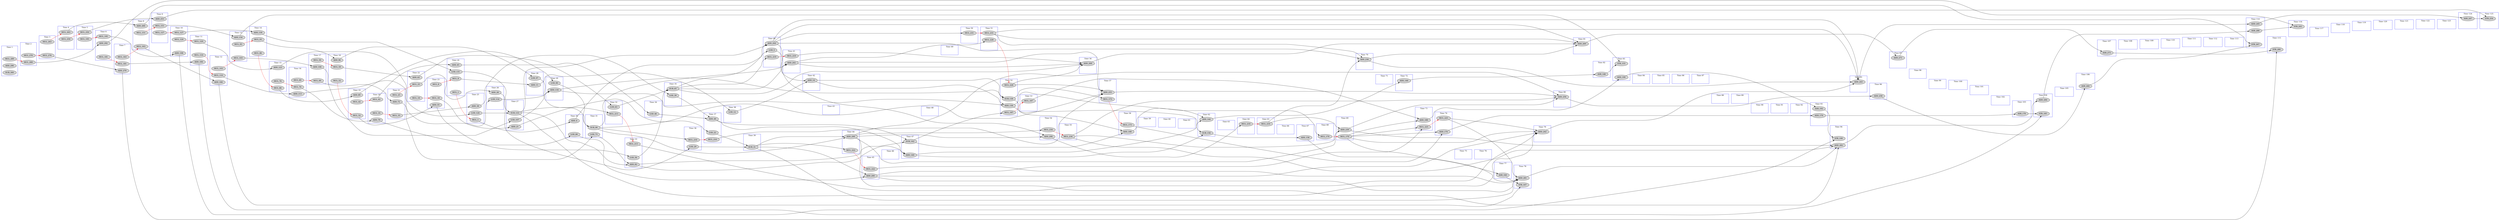 digraph jpeg_fdct_islow_dfg__6 {
  rankdir = LR;
  newrank="true"
  subgraph cluster_1 {
    rank=same;
    node [style=filled];
    label = "Time 1";
    color = blue;
    pseudo_1 [style=invis];
    MUL_289_0 [label=MUL_289]
    ADD_296
    SUB_300
  }
  subgraph cluster_2 {
    rank=same;
    node [style=filled];
    label = "Time 2";
    color = blue;
    pseudo_2 [style=invis];
    MUL_276_0 [label=MUL_276]
    MUL_289_1 [label=MUL_289]
  }
  subgraph cluster_3 {
    rank=same;
    node [style=filled];
    label = "Time 3";
    color = blue;
    pseudo_3 [style=invis];
    MUL_263_0 [label=MUL_263]
    MUL_276_1 [label=MUL_276]
  }
  subgraph cluster_4 {
    rank=same;
    node [style=filled];
    label = "Time 4";
    color = blue;
    pseudo_4 [style=invis];
    MUL_250_0 [label=MUL_250]
    MUL_263_1 [label=MUL_263]
  }
  subgraph cluster_5 {
    rank=same;
    node [style=filled];
    label = "Time 5";
    color = blue;
    pseudo_5 [style=invis];
    MUL_195_0 [label=MUL_195]
    MUL_250_1 [label=MUL_250]
  }
  subgraph cluster_6 {
    rank=same;
    node [style=filled];
    label = "Time 6";
    color = blue;
    pseudo_6 [style=invis];
    MUL_181_0 [label=MUL_181]
    MUL_195_1 [label=MUL_195]
    ADD_292
  }
  subgraph cluster_7 {
    rank=same;
    node [style=filled];
    label = "Time 7";
    color = blue;
    pseudo_7 [style=invis];
    MUL_163_0 [label=MUL_163]
    MUL_181_1 [label=MUL_181]
    ADD_279
  }
  subgraph cluster_8 {
    rank=same;
    node [style=filled];
    label = "Time 8";
    color = blue;
    pseudo_8 [style=invis];
    MUL_151_0 [label=MUL_151]
    MUL_163_1 [label=MUL_163]
    ADD_266
  }
  subgraph cluster_9 {
    rank=same;
    node [style=filled];
    label = "Time 9";
    color = blue;
    pseudo_9 [style=invis];
    MUL_127_0 [label=MUL_127]
    MUL_151_1 [label=MUL_151]
    ADD_253
  }
  subgraph cluster_10 {
    rank=same;
    node [style=filled];
    label = "Time 10";
    color = blue;
    pseudo_10 [style=invis];
    MUL_120_0 [label=MUL_120]
    MUL_127_1 [label=MUL_127]
    ADD_198
  }
  subgraph cluster_11 {
    rank=same;
    node [style=filled];
    label = "Time 11";
    color = blue;
    pseudo_11 [style=invis];
    MUL_110_0 [label=MUL_110]
    MUL_120_1 [label=MUL_120]
    ADD_184
  }
  subgraph cluster_12 {
    rank=same;
    node [style=filled];
    label = "Time 12";
    color = blue;
    pseudo_12 [style=invis];
    MUL_103_0 [label=MUL_103]
    MUL_110_1 [label=MUL_110]
    ADD_166
  }
  subgraph cluster_13 {
    rank=same;
    node [style=filled];
    label = "Time 13";
    color = blue;
    pseudo_13 [style=invis];
    MUL_93_0 [label=MUL_93]
    MUL_103_1 [label=MUL_103]
    ADD_154
  }
  subgraph cluster_14 {
    rank=same;
    node [style=filled];
    label = "Time 14";
    color = blue;
    pseudo_14 [style=invis];
    MUL_86_0 [label=MUL_86]
    MUL_93_1 [label=MUL_93]
    ADD_130
  }
  subgraph cluster_15 {
    rank=same;
    node [style=filled];
    label = "Time 15";
    color = blue;
    pseudo_15 [style=invis];
    MUL_76_0 [label=MUL_76]
    MUL_86_1 [label=MUL_86]
    ADD_123
  }
  subgraph cluster_16 {
    rank=same;
    node [style=filled];
    label = "Time 16";
    color = blue;
    pseudo_16 [style=invis];
    MUL_69_0 [label=MUL_69]
    MUL_76_1 [label=MUL_76]
    ADD_113
  }
  subgraph cluster_17 {
    rank=same;
    node [style=filled];
    label = "Time 17";
    color = blue;
    pseudo_17 [style=invis];
    MUL_59_0 [label=MUL_59]
    MUL_69_1 [label=MUL_69]
    ADD_106
  }
  subgraph cluster_18 {
    rank=same;
    node [style=filled];
    label = "Time 18";
    color = blue;
    pseudo_18 [style=invis];
    MUL_52_0 [label=MUL_52]
    MUL_59_1 [label=MUL_59]
    ADD_96
  }
  subgraph cluster_19 {
    rank=same;
    node [style=filled];
    label = "Time 19";
    color = blue;
    pseudo_19 [style=invis];
    MUL_42_0 [label=MUL_42]
    MUL_52_1 [label=MUL_52]
    ADD_89
  }
  subgraph cluster_20 {
    rank=same;
    node [style=filled];
    label = "Time 20";
    color = blue;
    pseudo_20 [style=invis];
    MUL_35_0 [label=MUL_35]
    MUL_42_1 [label=MUL_42]
    ADD_79
  }
  subgraph cluster_21 {
    rank=same;
    node [style=filled];
    label = "Time 21";
    color = blue;
    pseudo_21 [style=invis];
    MUL_25_0 [label=MUL_25]
    MUL_35_1 [label=MUL_35]
    ADD_72
  }
  subgraph cluster_22 {
    rank=same;
    node [style=filled];
    label = "Time 22";
    color = blue;
    pseudo_22 [style=invis];
    MUL_18_0 [label=MUL_18]
    MUL_25_1 [label=MUL_25]
    ADD_62
  }
  subgraph cluster_23 {
    rank=same;
    node [style=filled];
    label = "Time 23";
    color = blue;
    pseudo_23 [style=invis];
    MUL_8_0 [label=MUL_8]
    MUL_18_1 [label=MUL_18]
    ADD_55
  }
  subgraph cluster_24 {
    rank=same;
    node [style=filled];
    label = "Time 24";
    color = blue;
    pseudo_24 [style=invis];
    MUL_1_0 [label=MUL_1]
    MUL_8_1 [label=MUL_8]
    ADD_45
    LOD_131
  }
  subgraph cluster_25 {
    rank=same;
    node [style=filled];
    label = "Time 25";
    color = blue;
    pseudo_25 [style=invis];
    MUL_1_1 [label=MUL_1]
    ADD_38
    LOD_124
  }
  subgraph cluster_26 {
    rank=same;
    node [style=filled];
    label = "Time 26";
    color = blue;
    pseudo_26 [style=invis];
    ADD_28
    LOD_114
  }
  subgraph cluster_27 {
    rank=same;
    node [style=filled];
    label = "Time 27";
    color = blue;
    pseudo_27 [style=invis];
    ADD_21
    LOD_107
    SUB_133
  }
  subgraph cluster_28 {
    rank=same;
    node [style=filled];
    label = "Time 28";
    color = blue;
    pseudo_28 [style=invis];
    ADD_11
    LOD_97
  }
  subgraph cluster_29 {
    rank=same;
    node [style=filled];
    label = "Time 29";
    color = blue;
    pseudo_29 [style=invis];
    LOD_90
    ADD_116
  }
  subgraph cluster_30 {
    rank=same;
    node [style=filled];
    label = "Time 30";
    color = blue;
    pseudo_30 [style=invis];
    ADD_4
    LOD_80
  }
  subgraph cluster_31 {
    rank=same;
    node [style=filled];
    label = "Time 31";
    color = blue;
    pseudo_31 [style=invis];
    LOD_73
    SUB_99
  }
  subgraph cluster_32 {
    rank=same;
    node [style=filled];
    label = "Time 32";
    color = blue;
    pseudo_32 [style=invis];
    LOD_63
    MUL_213_0 [label=MUL_213]
  }
  subgraph cluster_33 {
    rank=same;
    node [style=filled];
    label = "Time 33";
    color = blue;
    pseudo_33 [style=invis];
    LOD_56
    ADD_82
    MUL_213_1 [label=MUL_213]
  }
  subgraph cluster_34 {
    rank=same;
    node [style=filled];
    label = "Time 34";
    color = blue;
    pseudo_34 [style=invis];
    LOD_46
  }
  subgraph cluster_35 {
    rank=same;
    node [style=filled];
    label = "Time 35";
    color = blue;
    pseudo_35 [style=invis];
    LOD_39
    SUB_65
  }
  subgraph cluster_36 {
    rank=same;
    node [style=filled];
    label = "Time 36";
    color = blue;
    pseudo_36 [style=invis];
    LOD_29
    MUL_216_0 [label=MUL_216]
  }
  subgraph cluster_37 {
    rank=same;
    node [style=filled];
    label = "Time 37";
    color = blue;
    pseudo_37 [style=invis];
    LOD_22
    ADD_48
    MUL_216_1 [label=MUL_216]
  }
  subgraph cluster_38 {
    rank=same;
    node [style=filled];
    label = "Time 38";
    color = blue;
    pseudo_38 [style=invis];
    LOD_12
  }
  subgraph cluster_39 {
    rank=same;
    node [style=filled];
    label = "Time 39";
    color = blue;
    pseudo_39 [style=invis];
    SUB_31
  }
  subgraph cluster_40 {
    rank=same;
    node [style=filled];
    label = "Time 40";
    color = blue;
    pseudo_40 [style=invis];
    LOD_5
    ADD_204
    MUL_219_0 [label=MUL_219]
  }
  subgraph cluster_41 {
    rank=same;
    node [style=filled];
    label = "Time 41";
    color = blue;
    pseudo_41 [style=invis];
    ADD_202
    MUL_219_1 [label=MUL_219]
  }
  subgraph cluster_42 {
    rank=same;
    node [style=filled];
    label = "Time 42";
    color = blue;
    pseudo_42 [style=invis];
    ADD_14
  }
  subgraph cluster_43 {
    rank=same;
    node [style=filled];
    label = "Time 43";
    color = blue;
    pseudo_43 [style=invis];
  }
  subgraph cluster_44 {
    rank=same;
    node [style=filled];
    label = "Time 44";
    color = blue;
    pseudo_44 [style=invis];
    ADD_206
    MUL_222_0 [label=MUL_222]
  }
  subgraph cluster_45 {
    rank=same;
    node [style=filled];
    label = "Time 45";
    color = blue;
    pseudo_45 [style=invis];
    ADD_200
    MUL_222_1 [label=MUL_222]
  }
  subgraph cluster_46 {
    rank=same;
    node [style=filled];
    label = "Time 46";
    color = blue;
    pseudo_46 [style=invis];
  }
  subgraph cluster_47 {
    rank=same;
    node [style=filled];
    label = "Time 47";
    color = blue;
    pseudo_47 [style=invis];
    ADD_140
    SUB_142
  }
  subgraph cluster_48 {
    rank=same;
    node [style=filled];
    label = "Time 48";
    color = blue;
    pseudo_48 [style=invis];
  }
  subgraph cluster_49 {
    rank=same;
    node [style=filled];
    label = "Time 49";
    color = blue;
    pseudo_49 [style=invis];
  }
  subgraph cluster_50 {
    rank=same;
    node [style=filled];
    label = "Time 50";
    color = blue;
    pseudo_50 [style=invis];
    MUL_231_0 [label=MUL_231]
  }
  subgraph cluster_51 {
    rank=same;
    node [style=filled];
    label = "Time 51";
    color = blue;
    pseudo_51 [style=invis];
    MUL_228_0 [label=MUL_228]
    MUL_231_1 [label=MUL_231]
  }
  subgraph cluster_52 {
    rank=same;
    node [style=filled];
    label = "Time 52";
    color = blue;
    pseudo_52 [style=invis];
    ADD_136
    SUB_138
    MUL_187_0 [label=MUL_187]
    MUL_228_1 [label=MUL_228]
  }
  subgraph cluster_53 {
    rank=same;
    node [style=filled];
    label = "Time 53";
    color = blue;
    pseudo_53 [style=invis];
    MUL_187_1 [label=MUL_187]
  }
  subgraph cluster_54 {
    rank=same;
    node [style=filled];
    label = "Time 54";
    color = blue;
    pseudo_54 [style=invis];
    ADD_208
    MUL_234_0 [label=MUL_234]
  }
  subgraph cluster_55 {
    rank=same;
    node [style=filled];
    label = "Time 55";
    color = blue;
    pseudo_55 [style=invis];
    MUL_234_1 [label=MUL_234]
  }
  subgraph cluster_56 {
    rank=same;
    node [style=filled];
    label = "Time 56";
    color = blue;
    pseudo_56 [style=invis];
    ADD_268
  }
  subgraph cluster_57 {
    rank=same;
    node [style=filled];
    label = "Time 57";
    color = blue;
    pseudo_57 [style=invis];
    MUL_173_0 [label=MUL_173]
    ADD_255
  }
  subgraph cluster_58 {
    rank=same;
    node [style=filled];
    label = "Time 58";
    color = blue;
    pseudo_58 [style=invis];
    ADD_168
    MUL_173_1 [label=MUL_173]
  }
  subgraph cluster_59 {
    rank=same;
    node [style=filled];
    label = "Time 59";
    color = blue;
    pseudo_59 [style=invis];
  }
  subgraph cluster_60 {
    rank=same;
    node [style=filled];
    label = "Time 60";
    color = blue;
    pseudo_60 [style=invis];
  }
  subgraph cluster_61 {
    rank=same;
    node [style=filled];
    label = "Time 61";
    color = blue;
    pseudo_61 [style=invis];
  }
  subgraph cluster_62 {
    rank=same;
    node [style=filled];
    label = "Time 62";
    color = blue;
    pseudo_62 [style=invis];
    ADD_144
    SUB_156
  }
  subgraph cluster_63 {
    rank=same;
    node [style=filled];
    label = "Time 63";
    color = blue;
    pseudo_63 [style=invis];
  }
  subgraph cluster_64 {
    rank=same;
    node [style=filled];
    label = "Time 64";
    color = blue;
    pseudo_64 [style=invis];
    MUL_210_0 [label=MUL_210]
  }
  subgraph cluster_65 {
    rank=same;
    node [style=filled];
    label = "Time 65";
    color = blue;
    pseudo_65 [style=invis];
    MUL_210_1 [label=MUL_210]
  }
  subgraph cluster_66 {
    rank=same;
    node [style=filled];
    label = "Time 66";
    color = blue;
    pseudo_66 [style=invis];
  }
  subgraph cluster_67 {
    rank=same;
    node [style=filled];
    label = "Time 67";
    color = blue;
    pseudo_67 [style=invis];
    ADD_158
  }
  subgraph cluster_68 {
    rank=same;
    node [style=filled];
    label = "Time 68";
    color = blue;
    pseudo_68 [style=invis];
    MUL_170_0 [label=MUL_170]
  }
  subgraph cluster_69 {
    rank=same;
    node [style=filled];
    label = "Time 69";
    color = blue;
    pseudo_69 [style=invis];
    MUL_170_1 [label=MUL_170]
    ADD_239
  }
  subgraph cluster_70 {
    rank=same;
    node [style=filled];
    label = "Time 70";
    color = blue;
    pseudo_70 [style=invis];
    ADD_236
  }
  subgraph cluster_71 {
    rank=same;
    node [style=filled];
    label = "Time 71";
    color = blue;
    pseudo_71 [style=invis];
  }
  subgraph cluster_72 {
    rank=same;
    node [style=filled];
    label = "Time 72";
    color = blue;
    pseudo_72 [style=invis];
    ADD_146
  }
  subgraph cluster_73 {
    rank=same;
    node [style=filled];
    label = "Time 73";
    color = blue;
    pseudo_73 [style=invis];
    ADD_188
    MUL_225_0 [label=MUL_225]
  }
  subgraph cluster_74 {
    rank=same;
    node [style=filled];
    label = "Time 74";
    color = blue;
    pseudo_74 [style=invis];
    ADD_174
    MUL_225_1 [label=MUL_225]
  }
  subgraph cluster_75 {
    rank=same;
    node [style=filled];
    label = "Time 75";
    color = blue;
    pseudo_75 [style=invis];
  }
  subgraph cluster_76 {
    rank=same;
    node [style=filled];
    label = "Time 76";
    color = blue;
    pseudo_76 [style=invis];
  }
  subgraph cluster_77 {
    rank=same;
    node [style=filled];
    label = "Time 77";
    color = blue;
    pseudo_77 [style=invis];
    ASR_160
  }
  subgraph cluster_78 {
    rank=same;
    node [style=filled];
    label = "Time 78";
    color = blue;
    pseudo_78 [style=invis];
    STR_167
    ADD_281
  }
  subgraph cluster_79 {
    rank=same;
    node [style=filled];
    label = "Time 79";
    color = blue;
    pseudo_79 [style=invis];
    ADD_242
  }
  subgraph cluster_80 {
    rank=same;
    node [style=filled];
    label = "Time 80";
    color = blue;
    pseudo_80 [style=invis];
    ADD_256
  }
  subgraph cluster_81 {
    rank=same;
    node [style=filled];
    label = "Time 81";
    color = blue;
    pseudo_81 [style=invis];
    ADD_269
  }
  subgraph cluster_82 {
    rank=same;
    node [style=filled];
    label = "Time 82";
    color = blue;
    pseudo_82 [style=invis];
    ASR_148
  }
  subgraph cluster_83 {
    rank=same;
    node [style=filled];
    label = "Time 83";
    color = blue;
    pseudo_83 [style=invis];
    STR_155
    ADD_190
  }
  subgraph cluster_84 {
    rank=same;
    node [style=filled];
    label = "Time 84";
    color = blue;
    pseudo_84 [style=invis];
  }
  subgraph cluster_85 {
    rank=same;
    node [style=filled];
    label = "Time 85";
    color = blue;
    pseudo_85 [style=invis];
  }
  subgraph cluster_86 {
    rank=same;
    node [style=filled];
    label = "Time 86";
    color = blue;
    pseudo_86 [style=invis];
  }
  subgraph cluster_87 {
    rank=same;
    node [style=filled];
    label = "Time 87";
    color = blue;
    pseudo_87 [style=invis];
  }
  subgraph cluster_88 {
    rank=same;
    node [style=filled];
    label = "Time 88";
    color = blue;
    pseudo_88 [style=invis];
  }
  subgraph cluster_89 {
    rank=same;
    node [style=filled];
    label = "Time 89";
    color = blue;
    pseudo_89 [style=invis];
  }
  subgraph cluster_90 {
    rank=same;
    node [style=filled];
    label = "Time 90";
    color = blue;
    pseudo_90 [style=invis];
  }
  subgraph cluster_91 {
    rank=same;
    node [style=filled];
    label = "Time 91";
    color = blue;
    pseudo_91 [style=invis];
  }
  subgraph cluster_92 {
    rank=same;
    node [style=filled];
    label = "Time 92";
    color = blue;
    pseudo_92 [style=invis];
  }
  subgraph cluster_93 {
    rank=same;
    node [style=filled];
    label = "Time 93";
    color = blue;
    pseudo_93 [style=invis];
    ADD_176
    ASR_192
  }
  subgraph cluster_94 {
    rank=same;
    node [style=filled];
    label = "Time 94";
    color = blue;
    pseudo_94 [style=invis];
    STR_199
    ADD_282
  }
  subgraph cluster_95 {
    rank=same;
    node [style=filled];
    label = "Time 95";
    color = blue;
    pseudo_95 [style=invis];
    ADD_243
  }
  subgraph cluster_96 {
    rank=same;
    node [style=filled];
    label = "Time 96";
    color = blue;
    pseudo_96 [style=invis];
    ADD_258
  }
  subgraph cluster_97 {
    rank=same;
    node [style=filled];
    label = "Time 97";
    color = blue;
    pseudo_97 [style=invis];
    ADD_271
  }
  subgraph cluster_98 {
    rank=same;
    node [style=filled];
    label = "Time 98";
    color = blue;
    pseudo_98 [style=invis];
  }
  subgraph cluster_99 {
    rank=same;
    node [style=filled];
    label = "Time 99";
    color = blue;
    pseudo_99 [style=invis];
  }
  subgraph cluster_100 {
    rank=same;
    node [style=filled];
    label = "Time 100";
    color = blue;
    pseudo_100 [style=invis];
  }
  subgraph cluster_101 {
    rank=same;
    node [style=filled];
    label = "Time 101";
    color = blue;
    pseudo_101 [style=invis];
  }
  subgraph cluster_102 {
    rank=same;
    node [style=filled];
    label = "Time 102";
    color = blue;
    pseudo_102 [style=invis];
  }
  subgraph cluster_103 {
    rank=same;
    node [style=filled];
    label = "Time 103";
    color = blue;
    pseudo_103 [style=invis];
    ASR_178
  }
  subgraph cluster_104 {
    rank=same;
    node [style=filled];
    label = "Time 104";
    color = blue;
    pseudo_104 [style=invis];
    STR_185
    ADD_284
  }
  subgraph cluster_105 {
    rank=same;
    node [style=filled];
    label = "Time 105";
    color = blue;
    pseudo_105 [style=invis];
  }
  subgraph cluster_106 {
    rank=same;
    node [style=filled];
    label = "Time 106";
    color = blue;
    pseudo_106 [style=invis];
    ASR_260
  }
  subgraph cluster_107 {
    rank=same;
    node [style=filled];
    label = "Time 107";
    color = blue;
    pseudo_107 [style=invis];
    ASR_273
  }
  subgraph cluster_108 {
    rank=same;
    node [style=filled];
    label = "Time 108";
    color = blue;
    pseudo_108 [style=invis];
  }
  subgraph cluster_109 {
    rank=same;
    node [style=filled];
    label = "Time 109";
    color = blue;
    pseudo_109 [style=invis];
  }
  subgraph cluster_110 {
    rank=same;
    node [style=filled];
    label = "Time 110";
    color = blue;
    pseudo_110 [style=invis];
  }
  subgraph cluster_111 {
    rank=same;
    node [style=filled];
    label = "Time 111";
    color = blue;
    pseudo_111 [style=invis];
  }
  subgraph cluster_112 {
    rank=same;
    node [style=filled];
    label = "Time 112";
    color = blue;
    pseudo_112 [style=invis];
  }
  subgraph cluster_113 {
    rank=same;
    node [style=filled];
    label = "Time 113";
    color = blue;
    pseudo_113 [style=invis];
  }
  subgraph cluster_114 {
    rank=same;
    node [style=filled];
    label = "Time 114";
    color = blue;
    pseudo_114 [style=invis];
    ADD_245
    STR_267
    ASR_286
  }
  subgraph cluster_115 {
    rank=same;
    node [style=filled];
    label = "Time 115";
    color = blue;
    pseudo_115 [style=invis];
    STR_280
  }
  subgraph cluster_116 {
    rank=same;
    node [style=filled];
    label = "Time 116";
    color = blue;
    pseudo_116 [style=invis];
    STR_293
  }
  subgraph cluster_117 {
    rank=same;
    node [style=filled];
    label = "Time 117";
    color = blue;
    pseudo_117 [style=invis];
  }
  subgraph cluster_118 {
    rank=same;
    node [style=filled];
    label = "Time 118";
    color = blue;
    pseudo_118 [style=invis];
  }
  subgraph cluster_119 {
    rank=same;
    node [style=filled];
    label = "Time 119";
    color = blue;
    pseudo_119 [style=invis];
  }
  subgraph cluster_120 {
    rank=same;
    node [style=filled];
    label = "Time 120";
    color = blue;
    pseudo_120 [style=invis];
  }
  subgraph cluster_121 {
    rank=same;
    node [style=filled];
    label = "Time 121";
    color = blue;
    pseudo_121 [style=invis];
  }
  subgraph cluster_122 {
    rank=same;
    node [style=filled];
    label = "Time 122";
    color = blue;
    pseudo_122 [style=invis];
  }
  subgraph cluster_123 {
    rank=same;
    node [style=filled];
    label = "Time 123";
    color = blue;
    pseudo_123 [style=invis];
  }
  subgraph cluster_124 {
    rank=same;
    node [style=filled];
    label = "Time 124";
    color = blue;
    pseudo_124 [style=invis];
    ASR_247
  }
  subgraph cluster_125 {
    rank=same;
    node [style=filled];
    label = "Time 125";
    color = blue;
    pseudo_125 [style=invis];
    STR_254
  }
    pseudo_1->pseudo_2 [style=invis];
    pseudo_2->pseudo_3 [style=invis];
    pseudo_3->pseudo_4 [style=invis];
    pseudo_4->pseudo_5 [style=invis];
    pseudo_5->pseudo_6 [style=invis];
    pseudo_6->pseudo_7 [style=invis];
    pseudo_7->pseudo_8 [style=invis];
    pseudo_8->pseudo_9 [style=invis];
    pseudo_9->pseudo_10 [style=invis];
    pseudo_10->pseudo_11 [style=invis];
    pseudo_11->pseudo_12 [style=invis];
    pseudo_12->pseudo_13 [style=invis];
    pseudo_13->pseudo_14 [style=invis];
    pseudo_14->pseudo_15 [style=invis];
    pseudo_15->pseudo_16 [style=invis];
    pseudo_16->pseudo_17 [style=invis];
    pseudo_17->pseudo_18 [style=invis];
    pseudo_18->pseudo_19 [style=invis];
    pseudo_19->pseudo_20 [style=invis];
    pseudo_20->pseudo_21 [style=invis];
    pseudo_21->pseudo_22 [style=invis];
    pseudo_22->pseudo_23 [style=invis];
    pseudo_23->pseudo_24 [style=invis];
    pseudo_24->pseudo_25 [style=invis];
    pseudo_25->pseudo_26 [style=invis];
    pseudo_26->pseudo_27 [style=invis];
    pseudo_27->pseudo_28 [style=invis];
    pseudo_28->pseudo_29 [style=invis];
    pseudo_29->pseudo_30 [style=invis];
    pseudo_30->pseudo_31 [style=invis];
    pseudo_31->pseudo_32 [style=invis];
    pseudo_32->pseudo_33 [style=invis];
    pseudo_33->pseudo_34 [style=invis];
    pseudo_34->pseudo_35 [style=invis];
    pseudo_35->pseudo_36 [style=invis];
    pseudo_36->pseudo_37 [style=invis];
    pseudo_37->pseudo_38 [style=invis];
    pseudo_38->pseudo_39 [style=invis];
    pseudo_39->pseudo_40 [style=invis];
    pseudo_40->pseudo_41 [style=invis];
    pseudo_41->pseudo_42 [style=invis];
    pseudo_42->pseudo_43 [style=invis];
    pseudo_43->pseudo_44 [style=invis];
    pseudo_44->pseudo_45 [style=invis];
    pseudo_45->pseudo_46 [style=invis];
    pseudo_46->pseudo_47 [style=invis];
    pseudo_47->pseudo_48 [style=invis];
    pseudo_48->pseudo_49 [style=invis];
    pseudo_49->pseudo_50 [style=invis];
    pseudo_50->pseudo_51 [style=invis];
    pseudo_51->pseudo_52 [style=invis];
    pseudo_52->pseudo_53 [style=invis];
    pseudo_53->pseudo_54 [style=invis];
    pseudo_54->pseudo_55 [style=invis];
    pseudo_55->pseudo_56 [style=invis];
    pseudo_56->pseudo_57 [style=invis];
    pseudo_57->pseudo_58 [style=invis];
    pseudo_58->pseudo_59 [style=invis];
    pseudo_59->pseudo_60 [style=invis];
    pseudo_60->pseudo_61 [style=invis];
    pseudo_61->pseudo_62 [style=invis];
    pseudo_62->pseudo_63 [style=invis];
    pseudo_63->pseudo_64 [style=invis];
    pseudo_64->pseudo_65 [style=invis];
    pseudo_65->pseudo_66 [style=invis];
    pseudo_66->pseudo_67 [style=invis];
    pseudo_67->pseudo_68 [style=invis];
    pseudo_68->pseudo_69 [style=invis];
    pseudo_69->pseudo_70 [style=invis];
    pseudo_70->pseudo_71 [style=invis];
    pseudo_71->pseudo_72 [style=invis];
    pseudo_72->pseudo_73 [style=invis];
    pseudo_73->pseudo_74 [style=invis];
    pseudo_74->pseudo_75 [style=invis];
    pseudo_75->pseudo_76 [style=invis];
    pseudo_76->pseudo_77 [style=invis];
    pseudo_77->pseudo_78 [style=invis];
    pseudo_78->pseudo_79 [style=invis];
    pseudo_79->pseudo_80 [style=invis];
    pseudo_80->pseudo_81 [style=invis];
    pseudo_81->pseudo_82 [style=invis];
    pseudo_82->pseudo_83 [style=invis];
    pseudo_83->pseudo_84 [style=invis];
    pseudo_84->pseudo_85 [style=invis];
    pseudo_85->pseudo_86 [style=invis];
    pseudo_86->pseudo_87 [style=invis];
    pseudo_87->pseudo_88 [style=invis];
    pseudo_88->pseudo_89 [style=invis];
    pseudo_89->pseudo_90 [style=invis];
    pseudo_90->pseudo_91 [style=invis];
    pseudo_91->pseudo_92 [style=invis];
    pseudo_92->pseudo_93 [style=invis];
    pseudo_93->pseudo_94 [style=invis];
    pseudo_94->pseudo_95 [style=invis];
    pseudo_95->pseudo_96 [style=invis];
    pseudo_96->pseudo_97 [style=invis];
    pseudo_97->pseudo_98 [style=invis];
    pseudo_98->pseudo_99 [style=invis];
    pseudo_99->pseudo_100 [style=invis];
    pseudo_100->pseudo_101 [style=invis];
    pseudo_101->pseudo_102 [style=invis];
    pseudo_102->pseudo_103 [style=invis];
    pseudo_103->pseudo_104 [style=invis];
    pseudo_104->pseudo_105 [style=invis];
    pseudo_105->pseudo_106 [style=invis];
    pseudo_106->pseudo_107 [style=invis];
    pseudo_107->pseudo_108 [style=invis];
    pseudo_108->pseudo_109 [style=invis];
    pseudo_109->pseudo_110 [style=invis];
    pseudo_110->pseudo_111 [style=invis];
    pseudo_111->pseudo_112 [style=invis];
    pseudo_112->pseudo_113 [style=invis];
    pseudo_113->pseudo_114 [style=invis];
    pseudo_114->pseudo_115 [style=invis];
    pseudo_115->pseudo_116 [style=invis];
    pseudo_116->pseudo_117 [style=invis];
    pseudo_117->pseudo_118 [style=invis];
    pseudo_118->pseudo_119 [style=invis];
    pseudo_119->pseudo_120 [style=invis];
    pseudo_120->pseudo_121 [style=invis];
    pseudo_121->pseudo_122 [style=invis];
    pseudo_122->pseudo_123 [style=invis];
    pseudo_123->pseudo_124 [style=invis];
    pseudo_124->pseudo_125 [style=invis];
    MUL_1_0 -> MUL_1_1 [color=red];
    MUL_8_0 -> MUL_8_1 [color=red];
    MUL_18_0 -> MUL_18_1 [color=red];
    MUL_25_0 -> MUL_25_1 [color=red];
    MUL_35_0 -> MUL_35_1 [color=red];
    MUL_42_0 -> MUL_42_1 [color=red];
    MUL_52_0 -> MUL_52_1 [color=red];
    MUL_59_0 -> MUL_59_1 [color=red];
    MUL_69_0 -> MUL_69_1 [color=red];
    MUL_76_0 -> MUL_76_1 [color=red];
    MUL_86_0 -> MUL_86_1 [color=red];
    MUL_93_0 -> MUL_93_1 [color=red];
    MUL_103_0 -> MUL_103_1 [color=red];
    MUL_110_0 -> MUL_110_1 [color=red];
    MUL_120_0 -> MUL_120_1 [color=red];
    MUL_127_0 -> MUL_127_1 [color=red];
    MUL_151_0 -> MUL_151_1 [color=red];
    MUL_163_0 -> MUL_163_1 [color=red];
    MUL_170_0 -> MUL_170_1 [color=red];
    MUL_173_0 -> MUL_173_1 [color=red];
    MUL_181_0 -> MUL_181_1 [color=red];
    MUL_187_0 -> MUL_187_1 [color=red];
    MUL_195_0 -> MUL_195_1 [color=red];
    MUL_210_0 -> MUL_210_1 [color=red];
    MUL_213_0 -> MUL_213_1 [color=red];
    MUL_216_0 -> MUL_216_1 [color=red];
    MUL_219_0 -> MUL_219_1 [color=red];
    MUL_222_0 -> MUL_222_1 [color=red];
    MUL_225_0 -> MUL_225_1 [color=red];
    MUL_228_0 -> MUL_228_1 [color=red];
    MUL_231_0 -> MUL_231_1 [color=red];
    MUL_234_0 -> MUL_234_1 [color=red];
    MUL_250_0 -> MUL_250_1 [color=red];
    MUL_263_0 -> MUL_263_1 [color=red];
    MUL_276_0 -> MUL_276_1 [color=red];
    MUL_289_0 -> MUL_289_1 [color=red];
    MUL_1_1 -> ADD_4 [ name = 1 ];
    ADD_4 -> LOD_5 [ name = 2 ];
    LOD_5 -> ADD_14 [ name = 3 ];
    MUL_8_1 -> ADD_11 [ name = 5 ];
    ADD_11 -> LOD_12 [ name = 6 ];
    LOD_12 -> ADD_14 [ name = 7 ];
    ADD_14 -> ADD_136 [ name = 8 ];
    ADD_14 -> SUB_138 [ name = 9 ];
    MUL_18_1 -> ADD_21 [ name = 11 ];
    ADD_21 -> LOD_22 [ name = 12 ];
    LOD_22 -> SUB_31 [ name = 13 ];
    MUL_25_1 -> ADD_28 [ name = 15 ];
    ADD_28 -> LOD_29 [ name = 16 ];
    LOD_29 -> SUB_31 [ name = 17 ];
    SUB_31 -> ADD_200 [ name = 18 ];
    SUB_31 -> ADD_206 [ name = 19 ];
    SUB_31 -> MUL_222_0 [ name = 20 ];
    SUB_31 -> ADD_281 [ name = 21 ];
    MUL_35_1 -> ADD_38 [ name = 23 ];
    ADD_38 -> LOD_39 [ name = 24 ];
    LOD_39 -> ADD_48 [ name = 25 ];
    MUL_42_1 -> ADD_45 [ name = 27 ];
    ADD_45 -> LOD_46 [ name = 28 ];
    LOD_46 -> ADD_48 [ name = 29 ];
    ADD_48 -> ADD_140 [ name = 30 ];
    ADD_48 -> SUB_142 [ name = 31 ];
    MUL_52_1 -> ADD_55 [ name = 33 ];
    ADD_55 -> LOD_56 [ name = 34 ];
    LOD_56 -> SUB_65 [ name = 35 ];
    MUL_59_1 -> ADD_62 [ name = 37 ];
    ADD_62 -> LOD_63 [ name = 38 ];
    LOD_63 -> SUB_65 [ name = 39 ];
    SUB_65 -> ADD_202 [ name = 40 ];
    SUB_65 -> ADD_204 [ name = 41 ];
    SUB_65 -> MUL_219_0 [ name = 42 ];
    SUB_65 -> ADD_268 [ name = 43 ];
    MUL_69_1 -> ADD_72 [ name = 45 ];
    ADD_72 -> LOD_73 [ name = 46 ];
    LOD_73 -> ADD_82 [ name = 47 ];
    MUL_76_1 -> ADD_79 [ name = 49 ];
    ADD_79 -> LOD_80 [ name = 50 ];
    LOD_80 -> ADD_82 [ name = 51 ];
    ADD_82 -> ADD_140 [ name = 52 ];
    ADD_82 -> SUB_142 [ name = 53 ];
    MUL_86_1 -> ADD_89 [ name = 55 ];
    ADD_89 -> LOD_90 [ name = 56 ];
    LOD_90 -> SUB_99 [ name = 57 ];
    MUL_93_1 -> ADD_96 [ name = 59 ];
    ADD_96 -> LOD_97 [ name = 60 ];
    LOD_97 -> SUB_99 [ name = 61 ];
    SUB_99 -> ADD_202 [ name = 62 ];
    SUB_99 -> ADD_206 [ name = 63 ];
    SUB_99 -> MUL_216_0 [ name = 64 ];
    SUB_99 -> ADD_255 [ name = 65 ];
    MUL_103_1 -> ADD_106 [ name = 67 ];
    ADD_106 -> LOD_107 [ name = 68 ];
    LOD_107 -> ADD_116 [ name = 69 ];
    MUL_110_1 -> ADD_113 [ name = 71 ];
    ADD_113 -> LOD_114 [ name = 72 ];
    LOD_114 -> ADD_116 [ name = 73 ];
    ADD_116 -> ADD_136 [ name = 74 ];
    ADD_116 -> SUB_138 [ name = 75 ];
    MUL_120_1 -> ADD_123 [ name = 77 ];
    ADD_123 -> LOD_124 [ name = 78 ];
    LOD_124 -> SUB_133 [ name = 79 ];
    MUL_127_1 -> ADD_130 [ name = 81 ];
    ADD_130 -> LOD_131 [ name = 82 ];
    LOD_131 -> SUB_133 [ name = 83 ];
    SUB_133 -> ADD_200 [ name = 84 ];
    SUB_133 -> ADD_204 [ name = 85 ];
    SUB_133 -> MUL_213_0 [ name = 86 ];
    SUB_133 -> ADD_242 [ name = 87 ];
    ADD_136 -> ADD_144 [ name = 88 ];
    ADD_136 -> SUB_156 [ name = 89 ];
    SUB_138 -> ADD_168 [ name = 90 ];
    SUB_138 -> MUL_173_0 [ name = 91 ];
    ADD_140 -> ADD_144 [ name = 92 ];
    ADD_140 -> SUB_156 [ name = 93 ];
    SUB_142 -> ADD_168 [ name = 94 ];
    SUB_142 -> MUL_187_0 [ name = 95 ];
    ADD_144 -> ADD_146 [ name = 96 ];
    ADD_146 -> ASR_148 [ name = 98 ];
    ASR_148 -> STR_155 [ name = 100 ];
    MUL_151_1 -> ADD_154 [ name = 102 ];
    ADD_154 -> STR_155 [ name = 103 ];
    SUB_156 -> ADD_158 [ name = 104 ];
    ADD_158 -> ASR_160 [ name = 106 ];
    ASR_160 -> STR_167 [ name = 108 ];
    MUL_163_1 -> ADD_166 [ name = 110 ];
    ADD_166 -> STR_167 [ name = 111 ];
    ADD_168 -> MUL_170_0 [ name = 112 ];
    MUL_170_1 -> ADD_174 [ name = 114 ];
    MUL_170_1 -> ADD_188 [ name = 115 ];
    MUL_170_1 -> MUL_225_0 [ name = 116 ];
    MUL_170_1 -> ADD_242 [ name = 117 ];
    MUL_170_1 -> ADD_281 [ name = 118 ];
    MUL_173_1 -> ADD_174 [ name = 120 ];
    ADD_174 -> ADD_176 [ name = 121 ];
    ADD_176 -> ASR_178 [ name = 123 ];
    ASR_178 -> STR_185 [ name = 125 ];
    MUL_181_1 -> ADD_184 [ name = 127 ];
    ADD_184 -> STR_185 [ name = 128 ];
    MUL_187_1 -> ADD_188 [ name = 130 ];
    ADD_188 -> ADD_190 [ name = 131 ];
    ADD_190 -> ASR_192 [ name = 133 ];
    ASR_192 -> STR_199 [ name = 135 ];
    MUL_195_1 -> ADD_198 [ name = 137 ];
    ADD_198 -> STR_199 [ name = 138 ];
    ADD_200 -> MUL_225_0 [ name = 139 ];
    ADD_200 -> ADD_242 [ name = 140 ];
    ADD_200 -> ADD_281 [ name = 141 ];
    ADD_202 -> MUL_228_0 [ name = 142 ];
    ADD_202 -> ADD_255 [ name = 143 ];
    ADD_202 -> ADD_268 [ name = 144 ];
    ADD_204 -> ADD_208 [ name = 145 ];
    ADD_204 -> MUL_231_0 [ name = 146 ];
    ADD_204 -> ADD_236 [ name = 147 ];
    ADD_204 -> ADD_243 [ name = 148 ];
    ADD_204 -> ADD_269 [ name = 149 ];
    ADD_206 -> ADD_208 [ name = 150 ];
    ADD_206 -> MUL_234_0 [ name = 151 ];
    ADD_206 -> ADD_239 [ name = 152 ];
    ADD_206 -> ADD_256 [ name = 153 ];
    ADD_206 -> ADD_282 [ name = 154 ];
    ADD_208 -> MUL_210_0 [ name = 155 ];
    MUL_210_1 -> ADD_236 [ name = 157 ];
    MUL_210_1 -> ADD_239 [ name = 158 ];
    MUL_213_1 -> ADD_242 [ name = 160 ];
    MUL_216_1 -> ADD_255 [ name = 162 ];
    MUL_219_1 -> ADD_268 [ name = 164 ];
    MUL_222_1 -> ADD_281 [ name = 166 ];
    MUL_225_1 -> ADD_242 [ name = 168 ];
    MUL_225_1 -> ADD_281 [ name = 169 ];
    MUL_228_1 -> ADD_255 [ name = 171 ];
    MUL_228_1 -> ADD_268 [ name = 172 ];
    MUL_231_1 -> ADD_236 [ name = 174 ];
    MUL_231_1 -> ADD_243 [ name = 175 ];
    MUL_231_1 -> ADD_269 [ name = 176 ];
    MUL_234_1 -> ADD_239 [ name = 178 ];
    MUL_234_1 -> ADD_256 [ name = 179 ];
    MUL_234_1 -> ADD_282 [ name = 180 ];
    ADD_236 -> ADD_243 [ name = 181 ];
    ADD_236 -> ADD_269 [ name = 182 ];
    ADD_239 -> ADD_256 [ name = 183 ];
    ADD_239 -> ADD_282 [ name = 184 ];
    ADD_242 -> ADD_243 [ name = 185 ];
    ADD_243 -> ADD_245 [ name = 186 ];
    ADD_245 -> ASR_247 [ name = 188 ];
    ASR_247 -> STR_254 [ name = 190 ];
    MUL_250_1 -> ADD_253 [ name = 192 ];
    ADD_253 -> STR_254 [ name = 193 ];
    ADD_255 -> ADD_256 [ name = 194 ];
    ADD_256 -> ADD_258 [ name = 195 ];
    ADD_258 -> ASR_260 [ name = 197 ];
    ASR_260 -> STR_267 [ name = 199 ];
    MUL_263_1 -> ADD_266 [ name = 201 ];
    ADD_266 -> STR_267 [ name = 202 ];
    ADD_268 -> ADD_269 [ name = 203 ];
    ADD_269 -> ADD_271 [ name = 204 ];
    ADD_271 -> ASR_273 [ name = 206 ];
    ASR_273 -> STR_280 [ name = 208 ];
    MUL_276_1 -> ADD_279 [ name = 210 ];
    ADD_279 -> STR_280 [ name = 211 ];
    ADD_281 -> ADD_282 [ name = 212 ];
    ADD_282 -> ADD_284 [ name = 213 ];
    ADD_284 -> ASR_286 [ name = 215 ];
    ASR_286 -> STR_293 [ name = 217 ];
    MUL_289_1 -> ADD_292 [ name = 219 ];
    ADD_292 -> STR_293 [ name = 220 ];
}